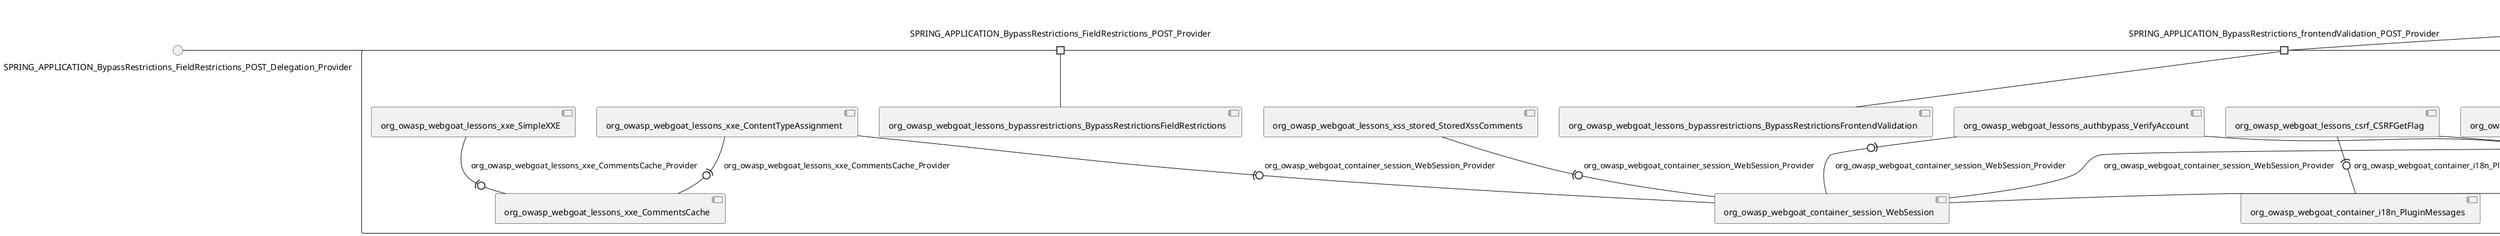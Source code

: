 @startuml
skinparam fixCircleLabelOverlapping true
skinparam componentStyle uml2
() SPRING_APPLICATION_BypassRestrictions_FieldRestrictions_POST_Delegation_Provider
() SPRING_APPLICATION_BypassRestrictions_frontendValidation_POST_Delegation_Provider
() SPRING_APPLICATION_ChromeDevTools_dummy_POST_Delegation_Provider
() SPRING_APPLICATION_CrossSiteScriptingStored_stored_xss_follow_up_POST_Delegation_Provider
() SPRING_APPLICATION_CrossSiteScripting_attack1_POST_Delegation_Provider
() SPRING_APPLICATION_CrossSiteScripting_attack3_POST_Delegation_Provider
() SPRING_APPLICATION_CrossSiteScripting_attack4_POST_Delegation_Provider
() SPRING_APPLICATION_CrossSiteScripting_attack5a_GET_Delegation_Provider
() SPRING_APPLICATION_CrossSiteScripting_attack6a_POST_Delegation_Provider
() SPRING_APPLICATION_CrossSiteScripting_dom_follow_up_POST_Delegation_Provider
() SPRING_APPLICATION_CrossSiteScripting_phone_home_xss_POST_Delegation_Provider
() SPRING_APPLICATION_CrossSiteScripting_quiz_Delegation_Provider
() SPRING_APPLICATION_Delegation_Provider
() SPRING_APPLICATION_GET_Delegation_Provider
() SPRING_APPLICATION_HtmlTampering_task_POST_Delegation_Provider
() SPRING_APPLICATION_HttpBasics_attack1_POST_Delegation_Provider
() SPRING_APPLICATION_HttpBasics_attack2_POST_Delegation_Provider
() SPRING_APPLICATION_IDOR_diff_attributes_POST_Delegation_Provider
() SPRING_APPLICATION_IDOR_login_POST_Delegation_Provider
() SPRING_APPLICATION_IDOR_profile_alt_path_POST_Delegation_Provider
() SPRING_APPLICATION_InsecureDeserialization_task_POST_Delegation_Provider
() SPRING_APPLICATION_InsecureLogin_Delegation_Provider
() SPRING_APPLICATION_JWT_decode_POST_Delegation_Provider
() SPRING_APPLICATION_JWT_jku_Delegation_Provider
() SPRING_APPLICATION_JWT_kid_Delegation_Provider
() SPRING_APPLICATION_JWT_quiz_Delegation_Provider
() SPRING_APPLICATION_JWT_refresh_Delegation_Provider
() SPRING_APPLICATION_JWT_votings_Delegation_Provider
() SPRING_APPLICATION_LogSpoofing_log_bleeding_POST_Delegation_Provider
() SPRING_APPLICATION_LogSpoofing_log_spoofing_POST_Delegation_Provider
() SPRING_APPLICATION_POST_Delegation_Provider
() SPRING_APPLICATION_PUT_Delegation_Provider
() SPRING_APPLICATION_PasswordReset_ForgotPassword_create_password_reset_link_POST_Delegation_Provider
() SPRING_APPLICATION_PasswordReset_SecurityQuestions_POST_Delegation_Provider
() SPRING_APPLICATION_PasswordReset_reset_Delegation_Provider
() SPRING_APPLICATION_PathTraversal_profile_picture_GET_Delegation_Provider
() SPRING_APPLICATION_PathTraversal_profile_picture_fix_GET_Delegation_Provider
() SPRING_APPLICATION_PathTraversal_profile_upload_POST_Delegation_Provider
() SPRING_APPLICATION_PathTraversal_profile_upload_fix_POST_Delegation_Provider
() SPRING_APPLICATION_PathTraversal_profile_upload_remove_user_input_POST_Delegation_Provider
() SPRING_APPLICATION_PathTraversal_random_POST_Delegation_Provider
() SPRING_APPLICATION_PathTraversal_random_picture_GET_Delegation_Provider
() SPRING_APPLICATION_PathTraversal_zip_slip_Delegation_Provider
() SPRING_APPLICATION_SSRF_task1_POST_Delegation_Provider
() SPRING_APPLICATION_SSRF_task2_POST_Delegation_Provider
() SPRING_APPLICATION_SecurePasswords_assignment_POST_Delegation_Provider
() SPRING_APPLICATION_SqlInjectionAdvanced_attack6a_POST_Delegation_Provider
() SPRING_APPLICATION_SqlInjectionAdvanced_attack6b_POST_Delegation_Provider
() SPRING_APPLICATION_SqlInjectionAdvanced_challenge_Login_POST_Delegation_Provider
() SPRING_APPLICATION_SqlInjectionAdvanced_challenge_PUT_Delegation_Provider
() SPRING_APPLICATION_SqlInjectionAdvanced_quiz_Delegation_Provider
() SPRING_APPLICATION_SqlInjectionMitigations_attack10a_POST_Delegation_Provider
() SPRING_APPLICATION_SqlInjectionMitigations_attack10b_POST_Delegation_Provider
() SPRING_APPLICATION_SqlInjectionMitigations_attack12a_POST_Delegation_Provider
() SPRING_APPLICATION_SqlInjectionMitigations_servers_GET_Delegation_Provider
() SPRING_APPLICATION_SqlInjection_assignment5a_POST_Delegation_Provider
() SPRING_APPLICATION_SqlInjection_assignment5b_POST_Delegation_Provider
() SPRING_APPLICATION_SqlInjection_attack10_POST_Delegation_Provider
() SPRING_APPLICATION_SqlInjection_attack2_POST_Delegation_Provider
() SPRING_APPLICATION_SqlInjection_attack3_POST_Delegation_Provider
() SPRING_APPLICATION_SqlInjection_attack4_POST_Delegation_Provider
() SPRING_APPLICATION_SqlInjection_attack5_POST_Delegation_Provider
() SPRING_APPLICATION_SqlInjection_attack8_POST_Delegation_Provider
() SPRING_APPLICATION_SqlInjection_attack9_POST_Delegation_Provider
() SPRING_APPLICATION_SqlOnlyInputValidationOnKeywords_attack_POST_Delegation_Provider
() SPRING_APPLICATION_SqlOnlyInputValidation_attack_POST_Delegation_Provider
() SPRING_APPLICATION_VulnerableComponents_attack1_POST_Delegation_Provider
() SPRING_APPLICATION_WebWolf_GET_Delegation_Provider
() SPRING_APPLICATION_WebWolf_landing_POST_Delegation_Provider
() SPRING_APPLICATION_WebWolf_mail_POST_Delegation_Provider
() SPRING_APPLICATION_challenge_1_POST_Delegation_Provider
() SPRING_APPLICATION_challenge_5_POST_Delegation_Provider
() SPRING_APPLICATION_challenge_7_POST_Delegation_Provider
() SPRING_APPLICATION_challenge_8_Delegation_Provider
() SPRING_APPLICATION_challenge_logo_Delegation_Provider
() SPRING_APPLICATION_cia_quiz_Delegation_Provider
() SPRING_APPLICATION_clientSideFiltering_attack1_POST_Delegation_Provider
() SPRING_APPLICATION_clientSideFiltering_challenge_store_coupons_GET_Delegation_Provider
() SPRING_APPLICATION_clientSideFiltering_getItForFree_POST_Delegation_Provider
() SPRING_APPLICATION_clientSideFiltering_salaries_GET_Delegation_Provider
() SPRING_APPLICATION_crypto_encoding_xor_POST_Delegation_Provider
() SPRING_APPLICATION_crypto_secure_defaults_POST_Delegation_Provider
() SPRING_APPLICATION_jwt_GET_Delegation_Provider
() SPRING_APPLICATION_landing_Delegation_Provider
() SPRING_APPLICATION_lesson_template_Delegation_Provider
() SPRING_APPLICATION_login_oauth_mvc_GET_Delegation_Provider
() SPRING_APPLICATION_mail_Delegation_Provider
() SPRING_APPLICATION_register_mvc_POST_Delegation_Provider
() SPRING_APPLICATION_registration_GET_Delegation_Provider
() SPRING_APPLICATION_requests_GET_Delegation_Provider
() SPRING_APPLICATION_scoreboard_data_GET_Delegation_Provider
() SPRING_APPLICATION_server_directory_GET_Delegation_Provider
() SPRING_APPLICATION_service_lessonoverview_mvc_Delegation_Provider
() SPRING_APPLICATION_xxe_comments_GET_Delegation_Provider
() UserDetailsService_Delegation_Provider
() java_io_Serializable_Delegation_Provider
() org_owasp_webgoat_lessons_hijacksession_cas_AuthenticationProvider_Delegation_Provider
rectangle System {
[org_owasp_webgoat_container_HammerHead] [[webgoat-webgoat.repository#_935kPMVdEe6xvqLn61ablw]]
[org_owasp_webgoat_container_WebWolfRedirect] [[webgoat-webgoat.repository#_935kPMVdEe6xvqLn61ablw]]
[org_owasp_webgoat_container_controller_StartLesson] [[webgoat-webgoat.repository#_935kPMVdEe6xvqLn61ablw]]
[org_owasp_webgoat_container_controller_Welcome] [[webgoat-webgoat.repository#_935kPMVdEe6xvqLn61ablw]]
[org_owasp_webgoat_container_i18n_PluginMessages] [[webgoat-webgoat.repository#_935kPMVdEe6xvqLn61ablw]]
[org_owasp_webgoat_container_service_EnvironmentService] [[webgoat-webgoat.repository#_935kPMVdEe6xvqLn61ablw]]
[org_owasp_webgoat_container_service_HintService] [[webgoat-webgoat.repository#_935kPMVdEe6xvqLn61ablw]]
[org_owasp_webgoat_container_service_LabelDebugService] [[webgoat-webgoat.repository#_935kPMVdEe6xvqLn61ablw]]
[org_owasp_webgoat_container_service_LabelService] [[webgoat-webgoat.repository#_935kPMVdEe6xvqLn61ablw]]
[org_owasp_webgoat_container_service_LessonInfoService] [[webgoat-webgoat.repository#_935kPMVdEe6xvqLn61ablw]]
[org_owasp_webgoat_container_service_LessonMenuService] [[webgoat-webgoat.repository#_935kPMVdEe6xvqLn61ablw]]
[org_owasp_webgoat_container_service_LessonProgressService] [[webgoat-webgoat.repository#_935kPMVdEe6xvqLn61ablw]]
[org_owasp_webgoat_container_service_LessonTitleService] [[webgoat-webgoat.repository#_935kPMVdEe6xvqLn61ablw]]
[org_owasp_webgoat_container_service_ReportCardService] [[webgoat-webgoat.repository#_935kPMVdEe6xvqLn61ablw]]
[org_owasp_webgoat_container_service_RestartLessonService] [[webgoat-webgoat.repository#_935kPMVdEe6xvqLn61ablw]]
[org_owasp_webgoat_container_service_SessionService] [[webgoat-webgoat.repository#_935kPMVdEe6xvqLn61ablw]]
[org_owasp_webgoat_container_session_UserSessionData] [[webgoat-webgoat.repository#_935kPMVdEe6xvqLn61ablw]]
[org_owasp_webgoat_container_session_WebSession] [[webgoat-webgoat.repository#_935kPMVdEe6xvqLn61ablw]]
[org_owasp_webgoat_container_users_RegistrationController] [[webgoat-webgoat.repository#_935kPMVdEe6xvqLn61ablw]]
[org_owasp_webgoat_container_users_Scoreboard] [[webgoat-webgoat.repository#_935kPMVdEe6xvqLn61ablw]]
[org_owasp_webgoat_container_users_UserRepository] [[webgoat-webgoat.repository#_935kPMVdEe6xvqLn61ablw]]
[org_owasp_webgoat_container_users_UserService] [[webgoat-webgoat.repository#_935kPMVdEe6xvqLn61ablw]]
[org_owasp_webgoat_container_users_UserTrackerRepository] [[webgoat-webgoat.repository#_935kPMVdEe6xvqLn61ablw]]
[org_owasp_webgoat_lessons_authbypass_VerifyAccount] [[webgoat-webgoat.repository#_935kPMVdEe6xvqLn61ablw]]
[org_owasp_webgoat_lessons_bypassrestrictions_BypassRestrictionsFieldRestrictions] [[webgoat-webgoat.repository#_935kPMVdEe6xvqLn61ablw]]
[org_owasp_webgoat_lessons_bypassrestrictions_BypassRestrictionsFrontendValidation] [[webgoat-webgoat.repository#_935kPMVdEe6xvqLn61ablw]]
[org_owasp_webgoat_lessons_challenges_FlagController] [[webgoat-webgoat.repository#_935kPMVdEe6xvqLn61ablw]]
[org_owasp_webgoat_lessons_challenges_challenge1_Assignment1] [[webgoat-webgoat.repository#_935kPMVdEe6xvqLn61ablw]]
[org_owasp_webgoat_lessons_challenges_challenge1_ImageServlet] [[webgoat-webgoat.repository#_935kPMVdEe6xvqLn61ablw]]
[org_owasp_webgoat_lessons_challenges_challenge5_Assignment5] [[webgoat-webgoat.repository#_935kPMVdEe6xvqLn61ablw]]
[org_owasp_webgoat_lessons_challenges_challenge7_Assignment7] [[webgoat-webgoat.repository#_935kPMVdEe6xvqLn61ablw]]
[org_owasp_webgoat_lessons_challenges_challenge8_Assignment8] [[webgoat-webgoat.repository#_935kPMVdEe6xvqLn61ablw]]
[org_owasp_webgoat_lessons_chromedevtools_NetworkDummy] [[webgoat-webgoat.repository#_935kPMVdEe6xvqLn61ablw]]
[org_owasp_webgoat_lessons_chromedevtools_NetworkLesson] [[webgoat-webgoat.repository#_935kPMVdEe6xvqLn61ablw]]
[org_owasp_webgoat_lessons_cia_CIAQuiz] [[webgoat-webgoat.repository#_935kPMVdEe6xvqLn61ablw]]
[org_owasp_webgoat_lessons_clientsidefiltering_ClientSideFilteringAssignment] [[webgoat-webgoat.repository#_935kPMVdEe6xvqLn61ablw]]
[org_owasp_webgoat_lessons_clientsidefiltering_ClientSideFilteringFreeAssignment] [[webgoat-webgoat.repository#_935kPMVdEe6xvqLn61ablw]]
[org_owasp_webgoat_lessons_clientsidefiltering_Salaries] [[webgoat-webgoat.repository#_935kPMVdEe6xvqLn61ablw]]
[org_owasp_webgoat_lessons_clientsidefiltering_ShopEndpoint] [[webgoat-webgoat.repository#_935kPMVdEe6xvqLn61ablw]]
[org_owasp_webgoat_lessons_cryptography_EncodingAssignment] [[webgoat-webgoat.repository#_935kPMVdEe6xvqLn61ablw]]
[org_owasp_webgoat_lessons_cryptography_HashingAssignment] [[webgoat-webgoat.repository#_935kPMVdEe6xvqLn61ablw]]
[org_owasp_webgoat_lessons_cryptography_SecureDefaultsAssignment] [[webgoat-webgoat.repository#_935kPMVdEe6xvqLn61ablw]]
[org_owasp_webgoat_lessons_cryptography_SigningAssignment] [[webgoat-webgoat.repository#_935kPMVdEe6xvqLn61ablw]]
[org_owasp_webgoat_lessons_cryptography_XOREncodingAssignment] [[webgoat-webgoat.repository#_935kPMVdEe6xvqLn61ablw]]
[org_owasp_webgoat_lessons_csrf_CSRFConfirmFlag1] [[webgoat-webgoat.repository#_935kPMVdEe6xvqLn61ablw]]
[org_owasp_webgoat_lessons_csrf_CSRFFeedback] [[webgoat-webgoat.repository#_935kPMVdEe6xvqLn61ablw]]
[org_owasp_webgoat_lessons_csrf_CSRFGetFlag] [[webgoat-webgoat.repository#_935kPMVdEe6xvqLn61ablw]]
[org_owasp_webgoat_lessons_csrf_CSRFLogin] [[webgoat-webgoat.repository#_935kPMVdEe6xvqLn61ablw]]
[org_owasp_webgoat_lessons_csrf_ForgedReviews] [[webgoat-webgoat.repository#_935kPMVdEe6xvqLn61ablw]]
[org_owasp_webgoat_lessons_csrf_ObjectMapper_Provider] [[webgoat-webgoat.repository#_935kPMVdEe6xvqLn61ablw]]
[org_owasp_webgoat_lessons_deserialization_InsecureDeserializationTask] [[webgoat-webgoat.repository#_935kPMVdEe6xvqLn61ablw]]
[org_owasp_webgoat_lessons_hijacksession_HijackSessionAssignment] [[webgoat-webgoat.repository#_935kPMVdEe6xvqLn61ablw]]
[org_owasp_webgoat_lessons_hijacksession_cas_HijackSessionAuthenticationProvider] [[webgoat-webgoat.repository#_935kPMVdEe6xvqLn61ablw]]
[org_owasp_webgoat_lessons_htmltampering_HtmlTamperingTask] [[webgoat-webgoat.repository#_935kPMVdEe6xvqLn61ablw]]
[org_owasp_webgoat_lessons_httpbasics_HttpBasicsLesson] [[webgoat-webgoat.repository#_935kPMVdEe6xvqLn61ablw]]
[org_owasp_webgoat_lessons_httpbasics_HttpBasicsQuiz] [[webgoat-webgoat.repository#_935kPMVdEe6xvqLn61ablw]]
[org_owasp_webgoat_lessons_httpproxies_HttpBasicsInterceptRequest] [[webgoat-webgoat.repository#_935kPMVdEe6xvqLn61ablw]]
[org_owasp_webgoat_lessons_idor_IDORDiffAttributes] [[webgoat-webgoat.repository#_935kPMVdEe6xvqLn61ablw]]
[org_owasp_webgoat_lessons_idor_IDOREditOtherProfile] [[webgoat-webgoat.repository#_935kPMVdEe6xvqLn61ablw]]
[org_owasp_webgoat_lessons_idor_IDORLogin] [[webgoat-webgoat.repository#_935kPMVdEe6xvqLn61ablw]]
[org_owasp_webgoat_lessons_idor_IDORViewOtherProfile] [[webgoat-webgoat.repository#_935kPMVdEe6xvqLn61ablw]]
[org_owasp_webgoat_lessons_idor_IDORViewOwnProfile] [[webgoat-webgoat.repository#_935kPMVdEe6xvqLn61ablw]]
[org_owasp_webgoat_lessons_idor_IDORViewOwnProfileAltUrl] [[webgoat-webgoat.repository#_935kPMVdEe6xvqLn61ablw]]
[org_owasp_webgoat_lessons_insecurelogin_InsecureLoginTask] [[webgoat-webgoat.repository#_935kPMVdEe6xvqLn61ablw]]
[org_owasp_webgoat_lessons_jwt_JWTDecodeEndpoint] [[webgoat-webgoat.repository#_935kPMVdEe6xvqLn61ablw]]
[org_owasp_webgoat_lessons_jwt_JWTQuiz] [[webgoat-webgoat.repository#_935kPMVdEe6xvqLn61ablw]]
[org_owasp_webgoat_lessons_jwt_JWTRefreshEndpoint] [[webgoat-webgoat.repository#_935kPMVdEe6xvqLn61ablw]]
[org_owasp_webgoat_lessons_jwt_JWTSecretKeyEndpoint] [[webgoat-webgoat.repository#_935kPMVdEe6xvqLn61ablw]]
[org_owasp_webgoat_lessons_jwt_JWTVotesEndpoint] [[webgoat-webgoat.repository#_935kPMVdEe6xvqLn61ablw]]
[org_owasp_webgoat_lessons_jwt_claimmisuse_JWTHeaderJKUEndpoint] [[webgoat-webgoat.repository#_935kPMVdEe6xvqLn61ablw]]
[org_owasp_webgoat_lessons_jwt_claimmisuse_JWTHeaderKIDEndpoint] [[webgoat-webgoat.repository#_935kPMVdEe6xvqLn61ablw]]
[org_owasp_webgoat_lessons_lessontemplate_SampleAttack] [[webgoat-webgoat.repository#_935kPMVdEe6xvqLn61ablw]]
[org_owasp_webgoat_lessons_logging_LogBleedingTask] [[webgoat-webgoat.repository#_935kPMVdEe6xvqLn61ablw]]
[org_owasp_webgoat_lessons_logging_LogSpoofingTask] [[webgoat-webgoat.repository#_935kPMVdEe6xvqLn61ablw]]
[org_owasp_webgoat_lessons_missingac_MissingFunctionACHiddenMenus] [[webgoat-webgoat.repository#_935kPMVdEe6xvqLn61ablw]]
[org_owasp_webgoat_lessons_missingac_MissingFunctionACUsers] [[webgoat-webgoat.repository#_935kPMVdEe6xvqLn61ablw]]
[org_owasp_webgoat_lessons_missingac_MissingFunctionACYourHash] [[webgoat-webgoat.repository#_935kPMVdEe6xvqLn61ablw]]
[org_owasp_webgoat_lessons_missingac_MissingFunctionACYourHashAdmin] [[webgoat-webgoat.repository#_935kPMVdEe6xvqLn61ablw]]
[org_owasp_webgoat_lessons_passwordreset_QuestionsAssignment] [[webgoat-webgoat.repository#_935kPMVdEe6xvqLn61ablw]]
[org_owasp_webgoat_lessons_passwordreset_ResetLinkAssignment] [[webgoat-webgoat.repository#_935kPMVdEe6xvqLn61ablw]]
[org_owasp_webgoat_lessons_passwordreset_ResetLinkAssignmentForgotPassword] [[webgoat-webgoat.repository#_935kPMVdEe6xvqLn61ablw]]
[org_owasp_webgoat_lessons_passwordreset_SecurityQuestionAssignment] [[webgoat-webgoat.repository#_935kPMVdEe6xvqLn61ablw]]
[org_owasp_webgoat_lessons_passwordreset_SimpleMailAssignment] [[webgoat-webgoat.repository#_935kPMVdEe6xvqLn61ablw]]
[org_owasp_webgoat_lessons_passwordreset_TriedQuestions] [[webgoat-webgoat.repository#_935kPMVdEe6xvqLn61ablw]]
[org_owasp_webgoat_lessons_pathtraversal_ProfileUpload] [[webgoat-webgoat.repository#_935kPMVdEe6xvqLn61ablw]]
[org_owasp_webgoat_lessons_pathtraversal_ProfileUploadFix] [[webgoat-webgoat.repository#_935kPMVdEe6xvqLn61ablw]]
[org_owasp_webgoat_lessons_pathtraversal_ProfileUploadRemoveUserInput] [[webgoat-webgoat.repository#_935kPMVdEe6xvqLn61ablw]]
[org_owasp_webgoat_lessons_pathtraversal_ProfileUploadRetrieval] [[webgoat-webgoat.repository#_935kPMVdEe6xvqLn61ablw]]
[org_owasp_webgoat_lessons_pathtraversal_ProfileZipSlip] [[webgoat-webgoat.repository#_935kPMVdEe6xvqLn61ablw]]
[org_owasp_webgoat_lessons_securepasswords_SecurePasswordsAssignment] [[webgoat-webgoat.repository#_935kPMVdEe6xvqLn61ablw]]
[org_owasp_webgoat_lessons_spoofcookie_SpoofCookieAssignment] [[webgoat-webgoat.repository#_935kPMVdEe6xvqLn61ablw]]
[org_owasp_webgoat_lessons_sqlinjection_advanced_SqlInjectionChallenge] [[webgoat-webgoat.repository#_935kPMVdEe6xvqLn61ablw]]
[org_owasp_webgoat_lessons_sqlinjection_advanced_SqlInjectionChallengeLogin] [[webgoat-webgoat.repository#_935kPMVdEe6xvqLn61ablw]]
[org_owasp_webgoat_lessons_sqlinjection_advanced_SqlInjectionLesson6a] [[webgoat-webgoat.repository#_935kPMVdEe6xvqLn61ablw]]
[org_owasp_webgoat_lessons_sqlinjection_advanced_SqlInjectionLesson6b] [[webgoat-webgoat.repository#_935kPMVdEe6xvqLn61ablw]]
[org_owasp_webgoat_lessons_sqlinjection_advanced_SqlInjectionQuiz] [[webgoat-webgoat.repository#_935kPMVdEe6xvqLn61ablw]]
[org_owasp_webgoat_lessons_sqlinjection_introduction_SqlInjectionLesson10] [[webgoat-webgoat.repository#_935kPMVdEe6xvqLn61ablw]]
[org_owasp_webgoat_lessons_sqlinjection_introduction_SqlInjectionLesson2] [[webgoat-webgoat.repository#_935kPMVdEe6xvqLn61ablw]]
[org_owasp_webgoat_lessons_sqlinjection_introduction_SqlInjectionLesson3] [[webgoat-webgoat.repository#_935kPMVdEe6xvqLn61ablw]]
[org_owasp_webgoat_lessons_sqlinjection_introduction_SqlInjectionLesson4] [[webgoat-webgoat.repository#_935kPMVdEe6xvqLn61ablw]]
[org_owasp_webgoat_lessons_sqlinjection_introduction_SqlInjectionLesson5] [[webgoat-webgoat.repository#_935kPMVdEe6xvqLn61ablw]]
[org_owasp_webgoat_lessons_sqlinjection_introduction_SqlInjectionLesson5a] [[webgoat-webgoat.repository#_935kPMVdEe6xvqLn61ablw]]
[org_owasp_webgoat_lessons_sqlinjection_introduction_SqlInjectionLesson5b] [[webgoat-webgoat.repository#_935kPMVdEe6xvqLn61ablw]]
[org_owasp_webgoat_lessons_sqlinjection_introduction_SqlInjectionLesson8] [[webgoat-webgoat.repository#_935kPMVdEe6xvqLn61ablw]]
[org_owasp_webgoat_lessons_sqlinjection_introduction_SqlInjectionLesson9] [[webgoat-webgoat.repository#_935kPMVdEe6xvqLn61ablw]]
[org_owasp_webgoat_lessons_sqlinjection_mitigation_Servers] [[webgoat-webgoat.repository#_935kPMVdEe6xvqLn61ablw]]
[org_owasp_webgoat_lessons_sqlinjection_mitigation_SqlInjectionLesson10a] [[webgoat-webgoat.repository#_935kPMVdEe6xvqLn61ablw]]
[org_owasp_webgoat_lessons_sqlinjection_mitigation_SqlInjectionLesson10b] [[webgoat-webgoat.repository#_935kPMVdEe6xvqLn61ablw]]
[org_owasp_webgoat_lessons_sqlinjection_mitigation_SqlInjectionLesson13] [[webgoat-webgoat.repository#_935kPMVdEe6xvqLn61ablw]]
[org_owasp_webgoat_lessons_sqlinjection_mitigation_SqlOnlyInputValidation] [[webgoat-webgoat.repository#_935kPMVdEe6xvqLn61ablw]]
[org_owasp_webgoat_lessons_sqlinjection_mitigation_SqlOnlyInputValidationOnKeywords] [[webgoat-webgoat.repository#_935kPMVdEe6xvqLn61ablw]]
[org_owasp_webgoat_lessons_ssrf_SSRFTask1] [[webgoat-webgoat.repository#_935kPMVdEe6xvqLn61ablw]]
[org_owasp_webgoat_lessons_ssrf_SSRFTask2] [[webgoat-webgoat.repository#_935kPMVdEe6xvqLn61ablw]]
[org_owasp_webgoat_lessons_vulnerablecomponents_VulnerableComponentsLesson] [[webgoat-webgoat.repository#_935kPMVdEe6xvqLn61ablw]]
[org_owasp_webgoat_lessons_webwolfintroduction_LandingAssignment] [[webgoat-webgoat.repository#_935kPMVdEe6xvqLn61ablw]]
[org_owasp_webgoat_lessons_webwolfintroduction_MailAssignment] [[webgoat-webgoat.repository#_935kPMVdEe6xvqLn61ablw]]
[org_owasp_webgoat_lessons_xss_CrossSiteScriptingLesson1] [[webgoat-webgoat.repository#_935kPMVdEe6xvqLn61ablw]]
[org_owasp_webgoat_lessons_xss_CrossSiteScriptingLesson3] [[webgoat-webgoat.repository#_935kPMVdEe6xvqLn61ablw]]
[org_owasp_webgoat_lessons_xss_CrossSiteScriptingLesson4] [[webgoat-webgoat.repository#_935kPMVdEe6xvqLn61ablw]]
[org_owasp_webgoat_lessons_xss_CrossSiteScriptingLesson5a] [[webgoat-webgoat.repository#_935kPMVdEe6xvqLn61ablw]]
[org_owasp_webgoat_lessons_xss_CrossSiteScriptingLesson6a] [[webgoat-webgoat.repository#_935kPMVdEe6xvqLn61ablw]]
[org_owasp_webgoat_lessons_xss_CrossSiteScriptingQuiz] [[webgoat-webgoat.repository#_935kPMVdEe6xvqLn61ablw]]
[org_owasp_webgoat_lessons_xss_DOMCrossSiteScripting] [[webgoat-webgoat.repository#_935kPMVdEe6xvqLn61ablw]]
[org_owasp_webgoat_lessons_xss_DOMCrossSiteScriptingVerifier] [[webgoat-webgoat.repository#_935kPMVdEe6xvqLn61ablw]]
[org_owasp_webgoat_lessons_xss_stored_StoredCrossSiteScriptingVerifier] [[webgoat-webgoat.repository#_935kPMVdEe6xvqLn61ablw]]
[org_owasp_webgoat_lessons_xss_stored_StoredXssComments] [[webgoat-webgoat.repository#_935kPMVdEe6xvqLn61ablw]]
[org_owasp_webgoat_lessons_xxe_BlindSendFileAssignment] [[webgoat-webgoat.repository#_935kPMVdEe6xvqLn61ablw]]
[org_owasp_webgoat_lessons_xxe_CommentsCache] [[webgoat-webgoat.repository#_935kPMVdEe6xvqLn61ablw]]
[org_owasp_webgoat_lessons_xxe_CommentsEndpoint] [[webgoat-webgoat.repository#_935kPMVdEe6xvqLn61ablw]]
[org_owasp_webgoat_lessons_xxe_ContentTypeAssignment] [[webgoat-webgoat.repository#_935kPMVdEe6xvqLn61ablw]]
[org_owasp_webgoat_lessons_xxe_SimpleXXE] [[webgoat-webgoat.repository#_935kPMVdEe6xvqLn61ablw]]
[org_owasp_webgoat_webwolf_FileServer] [[webgoat-webgoat.repository#_935kPMVdEe6xvqLn61ablw]]
[org_owasp_webgoat_webwolf_jwt_JWTController] [[webgoat-webgoat.repository#_935kPMVdEe6xvqLn61ablw]]
[org_owasp_webgoat_webwolf_mailbox_MailboxController] [[webgoat-webgoat.repository#_935kPMVdEe6xvqLn61ablw]]
[org_owasp_webgoat_webwolf_mailbox_MailboxRepository] [[webgoat-webgoat.repository#_935kPMVdEe6xvqLn61ablw]]
[org_owasp_webgoat_webwolf_requests_LandingPage] [[webgoat-webgoat.repository#_935kPMVdEe6xvqLn61ablw]]
[org_owasp_webgoat_webwolf_requests_Requests] [[webgoat-webgoat.repository#_935kPMVdEe6xvqLn61ablw]]
[org_owasp_webgoat_webwolf_user_UserRepository] [[webgoat-webgoat.repository#_935kPMVdEe6xvqLn61ablw]]
[org_owasp_webgoat_webwolf_user_UserService] [[webgoat-webgoat.repository#_935kPMVdEe6xvqLn61ablw]]
port SPRING_APPLICATION_BypassRestrictions_FieldRestrictions_POST_Provider
SPRING_APPLICATION_BypassRestrictions_FieldRestrictions_POST_Delegation_Provider - SPRING_APPLICATION_BypassRestrictions_FieldRestrictions_POST_Provider
SPRING_APPLICATION_BypassRestrictions_FieldRestrictions_POST_Provider - [org_owasp_webgoat_lessons_bypassrestrictions_BypassRestrictionsFieldRestrictions]
port SPRING_APPLICATION_BypassRestrictions_frontendValidation_POST_Provider
SPRING_APPLICATION_BypassRestrictions_frontendValidation_POST_Delegation_Provider - SPRING_APPLICATION_BypassRestrictions_frontendValidation_POST_Provider
SPRING_APPLICATION_BypassRestrictions_frontendValidation_POST_Provider - [org_owasp_webgoat_lessons_bypassrestrictions_BypassRestrictionsFrontendValidation]
port SPRING_APPLICATION_ChromeDevTools_dummy_POST_Provider
SPRING_APPLICATION_ChromeDevTools_dummy_POST_Delegation_Provider - SPRING_APPLICATION_ChromeDevTools_dummy_POST_Provider
SPRING_APPLICATION_ChromeDevTools_dummy_POST_Provider - [org_owasp_webgoat_lessons_chromedevtools_NetworkDummy]
port SPRING_APPLICATION_CrossSiteScriptingStored_stored_xss_follow_up_POST_Provider
SPRING_APPLICATION_CrossSiteScriptingStored_stored_xss_follow_up_POST_Delegation_Provider - SPRING_APPLICATION_CrossSiteScriptingStored_stored_xss_follow_up_POST_Provider
SPRING_APPLICATION_CrossSiteScriptingStored_stored_xss_follow_up_POST_Provider - [org_owasp_webgoat_lessons_xss_stored_StoredCrossSiteScriptingVerifier]
port SPRING_APPLICATION_CrossSiteScripting_attack1_POST_Provider
SPRING_APPLICATION_CrossSiteScripting_attack1_POST_Delegation_Provider - SPRING_APPLICATION_CrossSiteScripting_attack1_POST_Provider
SPRING_APPLICATION_CrossSiteScripting_attack1_POST_Provider - [org_owasp_webgoat_lessons_xss_CrossSiteScriptingLesson1]
port SPRING_APPLICATION_CrossSiteScripting_attack3_POST_Provider
SPRING_APPLICATION_CrossSiteScripting_attack3_POST_Delegation_Provider - SPRING_APPLICATION_CrossSiteScripting_attack3_POST_Provider
SPRING_APPLICATION_CrossSiteScripting_attack3_POST_Provider - [org_owasp_webgoat_lessons_xss_CrossSiteScriptingLesson3]
port SPRING_APPLICATION_CrossSiteScripting_attack4_POST_Provider
SPRING_APPLICATION_CrossSiteScripting_attack4_POST_Delegation_Provider - SPRING_APPLICATION_CrossSiteScripting_attack4_POST_Provider
SPRING_APPLICATION_CrossSiteScripting_attack4_POST_Provider - [org_owasp_webgoat_lessons_xss_CrossSiteScriptingLesson4]
port SPRING_APPLICATION_CrossSiteScripting_attack5a_GET_Provider
SPRING_APPLICATION_CrossSiteScripting_attack5a_GET_Delegation_Provider - SPRING_APPLICATION_CrossSiteScripting_attack5a_GET_Provider
SPRING_APPLICATION_CrossSiteScripting_attack5a_GET_Provider - [org_owasp_webgoat_lessons_xss_CrossSiteScriptingLesson5a]
port SPRING_APPLICATION_CrossSiteScripting_attack6a_POST_Provider
SPRING_APPLICATION_CrossSiteScripting_attack6a_POST_Delegation_Provider - SPRING_APPLICATION_CrossSiteScripting_attack6a_POST_Provider
SPRING_APPLICATION_CrossSiteScripting_attack6a_POST_Provider - [org_owasp_webgoat_lessons_xss_CrossSiteScriptingLesson6a]
port SPRING_APPLICATION_CrossSiteScripting_dom_follow_up_POST_Provider
SPRING_APPLICATION_CrossSiteScripting_dom_follow_up_POST_Delegation_Provider - SPRING_APPLICATION_CrossSiteScripting_dom_follow_up_POST_Provider
SPRING_APPLICATION_CrossSiteScripting_dom_follow_up_POST_Provider - [org_owasp_webgoat_lessons_xss_DOMCrossSiteScriptingVerifier]
port SPRING_APPLICATION_CrossSiteScripting_phone_home_xss_POST_Provider
SPRING_APPLICATION_CrossSiteScripting_phone_home_xss_POST_Delegation_Provider - SPRING_APPLICATION_CrossSiteScripting_phone_home_xss_POST_Provider
SPRING_APPLICATION_CrossSiteScripting_phone_home_xss_POST_Provider - [org_owasp_webgoat_lessons_xss_DOMCrossSiteScripting]
port SPRING_APPLICATION_CrossSiteScripting_quiz_Provider
SPRING_APPLICATION_CrossSiteScripting_quiz_Delegation_Provider - SPRING_APPLICATION_CrossSiteScripting_quiz_Provider
SPRING_APPLICATION_CrossSiteScripting_quiz_Provider - [org_owasp_webgoat_lessons_xss_CrossSiteScriptingQuiz]
port SPRING_APPLICATION_Provider
SPRING_APPLICATION_Delegation_Provider - SPRING_APPLICATION_Provider
SPRING_APPLICATION_Provider - [org_owasp_webgoat_container_controller_StartLesson]
port SPRING_APPLICATION_Provider
SPRING_APPLICATION_Delegation_Provider - SPRING_APPLICATION_Provider
SPRING_APPLICATION_Provider - [org_owasp_webgoat_container_service_LessonMenuService]
port SPRING_APPLICATION_Provider
SPRING_APPLICATION_Delegation_Provider - SPRING_APPLICATION_Provider
SPRING_APPLICATION_Provider - [org_owasp_webgoat_webwolf_FileServer]
port SPRING_APPLICATION_Provider
SPRING_APPLICATION_Delegation_Provider - SPRING_APPLICATION_Provider
SPRING_APPLICATION_Provider - [org_owasp_webgoat_lessons_cryptography_SigningAssignment]
port SPRING_APPLICATION_Provider
SPRING_APPLICATION_Delegation_Provider - SPRING_APPLICATION_Provider
SPRING_APPLICATION_Provider - [org_owasp_webgoat_lessons_jwt_JWTSecretKeyEndpoint]
port SPRING_APPLICATION_Provider
SPRING_APPLICATION_Delegation_Provider - SPRING_APPLICATION_Provider
SPRING_APPLICATION_Provider - [org_owasp_webgoat_container_HammerHead]
port SPRING_APPLICATION_Provider
SPRING_APPLICATION_Delegation_Provider - SPRING_APPLICATION_Provider
SPRING_APPLICATION_Provider - [org_owasp_webgoat_lessons_jwt_JWTSecretKeyEndpoint]
port SPRING_APPLICATION_Provider
SPRING_APPLICATION_Delegation_Provider - SPRING_APPLICATION_Provider
SPRING_APPLICATION_Provider - [org_owasp_webgoat_container_HammerHead]
port SPRING_APPLICATION_Provider
SPRING_APPLICATION_Delegation_Provider - SPRING_APPLICATION_Provider
SPRING_APPLICATION_Provider - [org_owasp_webgoat_container_service_LessonInfoService]
port SPRING_APPLICATION_Provider
SPRING_APPLICATION_Delegation_Provider - SPRING_APPLICATION_Provider
SPRING_APPLICATION_Provider - [org_owasp_webgoat_webwolf_FileServer]
port SPRING_APPLICATION_Provider
SPRING_APPLICATION_Delegation_Provider - SPRING_APPLICATION_Provider
SPRING_APPLICATION_Provider - [org_owasp_webgoat_container_controller_StartLesson]
port SPRING_APPLICATION_Provider
SPRING_APPLICATION_Delegation_Provider - SPRING_APPLICATION_Provider
SPRING_APPLICATION_Provider - [org_owasp_webgoat_container_service_LessonInfoService]
port SPRING_APPLICATION_Provider
SPRING_APPLICATION_Delegation_Provider - SPRING_APPLICATION_Provider
SPRING_APPLICATION_Provider - [org_owasp_webgoat_container_service_LessonTitleService]
port SPRING_APPLICATION_Provider
SPRING_APPLICATION_Delegation_Provider - SPRING_APPLICATION_Provider
SPRING_APPLICATION_Provider - [org_owasp_webgoat_container_service_SessionService]
port SPRING_APPLICATION_Provider
SPRING_APPLICATION_Delegation_Provider - SPRING_APPLICATION_Provider
SPRING_APPLICATION_Provider - [org_owasp_webgoat_lessons_httpproxies_HttpBasicsInterceptRequest]
port SPRING_APPLICATION_Provider
SPRING_APPLICATION_Delegation_Provider - SPRING_APPLICATION_Provider
SPRING_APPLICATION_Provider - [org_owasp_webgoat_container_service_LabelDebugService]
port SPRING_APPLICATION_Provider
SPRING_APPLICATION_Delegation_Provider - SPRING_APPLICATION_Provider
SPRING_APPLICATION_Provider - [org_owasp_webgoat_lessons_httpproxies_HttpBasicsInterceptRequest]
port SPRING_APPLICATION_Provider
SPRING_APPLICATION_Delegation_Provider - SPRING_APPLICATION_Provider
SPRING_APPLICATION_Provider - [org_owasp_webgoat_lessons_cryptography_SigningAssignment]
port SPRING_APPLICATION_Provider
SPRING_APPLICATION_Delegation_Provider - SPRING_APPLICATION_Provider
SPRING_APPLICATION_Provider - [org_owasp_webgoat_lessons_cryptography_HashingAssignment]
port SPRING_APPLICATION_Provider
SPRING_APPLICATION_Delegation_Provider - SPRING_APPLICATION_Provider
SPRING_APPLICATION_Provider - [org_owasp_webgoat_container_service_LessonMenuService]
port SPRING_APPLICATION_Provider
SPRING_APPLICATION_Delegation_Provider - SPRING_APPLICATION_Provider
SPRING_APPLICATION_Provider - [org_owasp_webgoat_container_service_LessonTitleService]
port SPRING_APPLICATION_Provider
SPRING_APPLICATION_Delegation_Provider - SPRING_APPLICATION_Provider
SPRING_APPLICATION_Provider - [org_owasp_webgoat_container_service_SessionService]
port SPRING_APPLICATION_Provider
SPRING_APPLICATION_Delegation_Provider - SPRING_APPLICATION_Provider
SPRING_APPLICATION_Provider - [org_owasp_webgoat_container_service_LabelDebugService]
port SPRING_APPLICATION_Provider
SPRING_APPLICATION_Delegation_Provider - SPRING_APPLICATION_Provider
SPRING_APPLICATION_Provider - [org_owasp_webgoat_container_service_LessonMenuService]
port SPRING_APPLICATION_GET_Provider
SPRING_APPLICATION_GET_Delegation_Provider - SPRING_APPLICATION_GET_Provider
SPRING_APPLICATION_GET_Provider - [org_owasp_webgoat_lessons_csrf_ForgedReviews]
port SPRING_APPLICATION_GET_Provider
SPRING_APPLICATION_GET_Delegation_Provider - SPRING_APPLICATION_GET_Provider
SPRING_APPLICATION_GET_Provider - [org_owasp_webgoat_lessons_cryptography_EncodingAssignment]
port SPRING_APPLICATION_GET_Provider
SPRING_APPLICATION_GET_Delegation_Provider - SPRING_APPLICATION_GET_Provider
SPRING_APPLICATION_GET_Provider - [org_owasp_webgoat_container_service_HintService]
port SPRING_APPLICATION_GET_Provider
SPRING_APPLICATION_GET_Delegation_Provider - SPRING_APPLICATION_GET_Provider
SPRING_APPLICATION_GET_Provider - [org_owasp_webgoat_container_controller_Welcome]
port SPRING_APPLICATION_GET_Provider
SPRING_APPLICATION_GET_Delegation_Provider - SPRING_APPLICATION_GET_Provider
SPRING_APPLICATION_GET_Provider - [org_owasp_webgoat_lessons_missingac_MissingFunctionACUsers]
port SPRING_APPLICATION_GET_Provider
SPRING_APPLICATION_GET_Delegation_Provider - SPRING_APPLICATION_GET_Provider
SPRING_APPLICATION_GET_Provider - [org_owasp_webgoat_lessons_csrf_ForgedReviews]
port SPRING_APPLICATION_GET_Provider
SPRING_APPLICATION_GET_Delegation_Provider - SPRING_APPLICATION_GET_Provider
SPRING_APPLICATION_GET_Provider - [org_owasp_webgoat_container_controller_Welcome]
port SPRING_APPLICATION_GET_Provider
SPRING_APPLICATION_GET_Delegation_Provider - SPRING_APPLICATION_GET_Provider
SPRING_APPLICATION_GET_Provider - [org_owasp_webgoat_lessons_missingac_MissingFunctionACUsers]
port SPRING_APPLICATION_GET_Provider
SPRING_APPLICATION_GET_Delegation_Provider - SPRING_APPLICATION_GET_Provider
SPRING_APPLICATION_GET_Provider - [org_owasp_webgoat_container_service_ReportCardService]
port SPRING_APPLICATION_GET_Provider
SPRING_APPLICATION_GET_Delegation_Provider - SPRING_APPLICATION_GET_Provider
SPRING_APPLICATION_GET_Provider - [org_owasp_webgoat_lessons_csrf_ForgedReviews]
port SPRING_APPLICATION_GET_Provider
SPRING_APPLICATION_GET_Delegation_Provider - SPRING_APPLICATION_GET_Provider
SPRING_APPLICATION_GET_Provider - [org_owasp_webgoat_lessons_csrf_ForgedReviews]
port SPRING_APPLICATION_GET_Provider
SPRING_APPLICATION_GET_Delegation_Provider - SPRING_APPLICATION_GET_Provider
SPRING_APPLICATION_GET_Provider - [org_owasp_webgoat_lessons_spoofcookie_SpoofCookieAssignment]
port SPRING_APPLICATION_GET_Provider
SPRING_APPLICATION_GET_Delegation_Provider - SPRING_APPLICATION_GET_Provider
SPRING_APPLICATION_GET_Provider - [org_owasp_webgoat_container_service_LabelService]
port SPRING_APPLICATION_GET_Provider
SPRING_APPLICATION_GET_Delegation_Provider - SPRING_APPLICATION_GET_Provider
SPRING_APPLICATION_GET_Provider - [org_owasp_webgoat_container_service_LabelService]
port SPRING_APPLICATION_GET_Provider
SPRING_APPLICATION_GET_Delegation_Provider - SPRING_APPLICATION_GET_Provider
SPRING_APPLICATION_GET_Provider - [org_owasp_webgoat_lessons_csrf_ForgedReviews]
port SPRING_APPLICATION_GET_Provider
SPRING_APPLICATION_GET_Delegation_Provider - SPRING_APPLICATION_GET_Provider
SPRING_APPLICATION_GET_Provider - [org_owasp_webgoat_lessons_cryptography_EncodingAssignment]
port SPRING_APPLICATION_GET_Provider
SPRING_APPLICATION_GET_Delegation_Provider - SPRING_APPLICATION_GET_Provider
SPRING_APPLICATION_GET_Provider - [org_owasp_webgoat_container_service_ReportCardService]
port SPRING_APPLICATION_GET_Provider
SPRING_APPLICATION_GET_Delegation_Provider - SPRING_APPLICATION_GET_Provider
SPRING_APPLICATION_GET_Provider - [org_owasp_webgoat_lessons_spoofcookie_SpoofCookieAssignment]
port SPRING_APPLICATION_HtmlTampering_task_POST_Provider
SPRING_APPLICATION_HtmlTampering_task_POST_Delegation_Provider - SPRING_APPLICATION_HtmlTampering_task_POST_Provider
SPRING_APPLICATION_HtmlTampering_task_POST_Provider - [org_owasp_webgoat_lessons_htmltampering_HtmlTamperingTask]
port SPRING_APPLICATION_HttpBasics_attack1_POST_Provider
SPRING_APPLICATION_HttpBasics_attack1_POST_Delegation_Provider - SPRING_APPLICATION_HttpBasics_attack1_POST_Provider
SPRING_APPLICATION_HttpBasics_attack1_POST_Provider - [org_owasp_webgoat_lessons_httpbasics_HttpBasicsLesson]
port SPRING_APPLICATION_HttpBasics_attack2_POST_Provider
SPRING_APPLICATION_HttpBasics_attack2_POST_Delegation_Provider - SPRING_APPLICATION_HttpBasics_attack2_POST_Provider
SPRING_APPLICATION_HttpBasics_attack2_POST_Provider - [org_owasp_webgoat_lessons_httpbasics_HttpBasicsQuiz]
port SPRING_APPLICATION_IDOR_diff_attributes_POST_Provider
SPRING_APPLICATION_IDOR_diff_attributes_POST_Delegation_Provider - SPRING_APPLICATION_IDOR_diff_attributes_POST_Provider
SPRING_APPLICATION_IDOR_diff_attributes_POST_Provider - [org_owasp_webgoat_lessons_idor_IDORDiffAttributes]
port SPRING_APPLICATION_IDOR_login_POST_Provider
SPRING_APPLICATION_IDOR_login_POST_Delegation_Provider - SPRING_APPLICATION_IDOR_login_POST_Provider
SPRING_APPLICATION_IDOR_login_POST_Provider - [org_owasp_webgoat_lessons_idor_IDORLogin]
port SPRING_APPLICATION_IDOR_profile_alt_path_POST_Provider
SPRING_APPLICATION_IDOR_profile_alt_path_POST_Delegation_Provider - SPRING_APPLICATION_IDOR_profile_alt_path_POST_Provider
SPRING_APPLICATION_IDOR_profile_alt_path_POST_Provider - [org_owasp_webgoat_lessons_idor_IDORViewOwnProfileAltUrl]
port SPRING_APPLICATION_InsecureDeserialization_task_POST_Provider
SPRING_APPLICATION_InsecureDeserialization_task_POST_Delegation_Provider - SPRING_APPLICATION_InsecureDeserialization_task_POST_Provider
SPRING_APPLICATION_InsecureDeserialization_task_POST_Provider - [org_owasp_webgoat_lessons_deserialization_InsecureDeserializationTask]
port SPRING_APPLICATION_InsecureLogin_Provider
SPRING_APPLICATION_InsecureLogin_Delegation_Provider - SPRING_APPLICATION_InsecureLogin_Provider
SPRING_APPLICATION_InsecureLogin_Provider - [org_owasp_webgoat_lessons_insecurelogin_InsecureLoginTask]
port SPRING_APPLICATION_JWT_decode_POST_Provider
SPRING_APPLICATION_JWT_decode_POST_Delegation_Provider - SPRING_APPLICATION_JWT_decode_POST_Provider
SPRING_APPLICATION_JWT_decode_POST_Provider - [org_owasp_webgoat_lessons_jwt_JWTDecodeEndpoint]
port SPRING_APPLICATION_JWT_jku_Provider
SPRING_APPLICATION_JWT_jku_Delegation_Provider - SPRING_APPLICATION_JWT_jku_Provider
SPRING_APPLICATION_JWT_jku_Provider - [org_owasp_webgoat_lessons_jwt_claimmisuse_JWTHeaderJKUEndpoint]
port SPRING_APPLICATION_JWT_kid_Provider
SPRING_APPLICATION_JWT_kid_Delegation_Provider - SPRING_APPLICATION_JWT_kid_Provider
SPRING_APPLICATION_JWT_kid_Provider - [org_owasp_webgoat_lessons_jwt_claimmisuse_JWTHeaderKIDEndpoint]
port SPRING_APPLICATION_JWT_quiz_Provider
SPRING_APPLICATION_JWT_quiz_Delegation_Provider - SPRING_APPLICATION_JWT_quiz_Provider
SPRING_APPLICATION_JWT_quiz_Provider - [org_owasp_webgoat_lessons_jwt_JWTQuiz]
port SPRING_APPLICATION_JWT_refresh_Provider
SPRING_APPLICATION_JWT_refresh_Delegation_Provider - SPRING_APPLICATION_JWT_refresh_Provider
SPRING_APPLICATION_JWT_refresh_Provider - [org_owasp_webgoat_lessons_jwt_JWTRefreshEndpoint]
port SPRING_APPLICATION_JWT_votings_Provider
SPRING_APPLICATION_JWT_votings_Delegation_Provider - SPRING_APPLICATION_JWT_votings_Provider
SPRING_APPLICATION_JWT_votings_Provider - [org_owasp_webgoat_lessons_jwt_JWTVotesEndpoint]
port SPRING_APPLICATION_LogSpoofing_log_bleeding_POST_Provider
SPRING_APPLICATION_LogSpoofing_log_bleeding_POST_Delegation_Provider - SPRING_APPLICATION_LogSpoofing_log_bleeding_POST_Provider
SPRING_APPLICATION_LogSpoofing_log_bleeding_POST_Provider - [org_owasp_webgoat_lessons_logging_LogBleedingTask]
port SPRING_APPLICATION_LogSpoofing_log_spoofing_POST_Provider
SPRING_APPLICATION_LogSpoofing_log_spoofing_POST_Delegation_Provider - SPRING_APPLICATION_LogSpoofing_log_spoofing_POST_Provider
SPRING_APPLICATION_LogSpoofing_log_spoofing_POST_Provider - [org_owasp_webgoat_lessons_logging_LogSpoofingTask]
port SPRING_APPLICATION_POST_Provider
SPRING_APPLICATION_POST_Delegation_Provider - SPRING_APPLICATION_POST_Provider
SPRING_APPLICATION_POST_Provider - [org_owasp_webgoat_lessons_missingac_MissingFunctionACYourHashAdmin]
port SPRING_APPLICATION_POST_Provider
SPRING_APPLICATION_POST_Delegation_Provider - SPRING_APPLICATION_POST_Provider
SPRING_APPLICATION_POST_Provider - [org_owasp_webgoat_lessons_hijacksession_HijackSessionAssignment]
port SPRING_APPLICATION_POST_Provider
SPRING_APPLICATION_POST_Delegation_Provider - SPRING_APPLICATION_POST_Provider
SPRING_APPLICATION_POST_Provider - [org_owasp_webgoat_lessons_challenges_FlagController]
port SPRING_APPLICATION_POST_Provider
SPRING_APPLICATION_POST_Delegation_Provider - SPRING_APPLICATION_POST_Provider
SPRING_APPLICATION_POST_Provider - [org_owasp_webgoat_lessons_csrf_CSRFFeedback]
port SPRING_APPLICATION_POST_Provider
SPRING_APPLICATION_POST_Delegation_Provider - SPRING_APPLICATION_POST_Provider
SPRING_APPLICATION_POST_Provider - [org_owasp_webgoat_lessons_csrf_CSRFLogin]
port SPRING_APPLICATION_POST_Provider
SPRING_APPLICATION_POST_Delegation_Provider - SPRING_APPLICATION_POST_Provider
SPRING_APPLICATION_POST_Provider - [org_owasp_webgoat_lessons_missingac_MissingFunctionACYourHash]
port SPRING_APPLICATION_POST_Provider
SPRING_APPLICATION_POST_Delegation_Provider - SPRING_APPLICATION_POST_Provider
SPRING_APPLICATION_POST_Provider - [org_owasp_webgoat_lessons_csrf_CSRFFeedback]
port SPRING_APPLICATION_POST_Provider
SPRING_APPLICATION_POST_Delegation_Provider - SPRING_APPLICATION_POST_Provider
SPRING_APPLICATION_POST_Provider - [org_owasp_webgoat_lessons_missingac_MissingFunctionACUsers]
port SPRING_APPLICATION_POST_Provider
SPRING_APPLICATION_POST_Delegation_Provider - SPRING_APPLICATION_POST_Provider
SPRING_APPLICATION_POST_Provider - [org_owasp_webgoat_lessons_missingac_MissingFunctionACHiddenMenus]
port SPRING_APPLICATION_POST_Provider
SPRING_APPLICATION_POST_Delegation_Provider - SPRING_APPLICATION_POST_Provider
SPRING_APPLICATION_POST_Provider - [org_owasp_webgoat_lessons_spoofcookie_SpoofCookieAssignment]
port SPRING_APPLICATION_POST_Provider
SPRING_APPLICATION_POST_Delegation_Provider - SPRING_APPLICATION_POST_Provider
SPRING_APPLICATION_POST_Provider - [org_owasp_webgoat_lessons_missingac_MissingFunctionACYourHashAdmin]
port SPRING_APPLICATION_POST_Provider
SPRING_APPLICATION_POST_Delegation_Provider - SPRING_APPLICATION_POST_Provider
SPRING_APPLICATION_POST_Provider - [org_owasp_webgoat_lessons_csrf_CSRFFeedback]
port SPRING_APPLICATION_POST_Provider
SPRING_APPLICATION_POST_Delegation_Provider - SPRING_APPLICATION_POST_Provider
SPRING_APPLICATION_POST_Provider - [org_owasp_webgoat_lessons_csrf_CSRFLogin]
port SPRING_APPLICATION_POST_Provider
SPRING_APPLICATION_POST_Delegation_Provider - SPRING_APPLICATION_POST_Provider
SPRING_APPLICATION_POST_Provider - [org_owasp_webgoat_lessons_passwordreset_SimpleMailAssignment]
port SPRING_APPLICATION_POST_Provider
SPRING_APPLICATION_POST_Delegation_Provider - SPRING_APPLICATION_POST_Provider
SPRING_APPLICATION_POST_Provider - [org_owasp_webgoat_lessons_missingac_MissingFunctionACYourHash]
port SPRING_APPLICATION_POST_Provider
SPRING_APPLICATION_POST_Delegation_Provider - SPRING_APPLICATION_POST_Provider
SPRING_APPLICATION_POST_Provider - [org_owasp_webgoat_lessons_passwordreset_SimpleMailAssignment]
port SPRING_APPLICATION_POST_Provider
SPRING_APPLICATION_POST_Delegation_Provider - SPRING_APPLICATION_POST_Provider
SPRING_APPLICATION_POST_Provider - [org_owasp_webgoat_lessons_csrf_CSRFFeedback]
port SPRING_APPLICATION_POST_Provider
SPRING_APPLICATION_POST_Delegation_Provider - SPRING_APPLICATION_POST_Provider
SPRING_APPLICATION_POST_Provider - [org_owasp_webgoat_lessons_xxe_BlindSendFileAssignment]
port SPRING_APPLICATION_POST_Provider
SPRING_APPLICATION_POST_Delegation_Provider - SPRING_APPLICATION_POST_Provider
SPRING_APPLICATION_POST_Provider - [org_owasp_webgoat_lessons_passwordreset_QuestionsAssignment]
port SPRING_APPLICATION_POST_Provider
SPRING_APPLICATION_POST_Delegation_Provider - SPRING_APPLICATION_POST_Provider
SPRING_APPLICATION_POST_Provider - [org_owasp_webgoat_lessons_chromedevtools_NetworkLesson]
port SPRING_APPLICATION_POST_Provider
SPRING_APPLICATION_POST_Delegation_Provider - SPRING_APPLICATION_POST_Provider
SPRING_APPLICATION_POST_Provider - [org_owasp_webgoat_lessons_passwordreset_QuestionsAssignment]
port SPRING_APPLICATION_POST_Provider
SPRING_APPLICATION_POST_Delegation_Provider - SPRING_APPLICATION_POST_Provider
SPRING_APPLICATION_POST_Provider - [org_owasp_webgoat_lessons_xxe_BlindSendFileAssignment]
port SPRING_APPLICATION_POST_Provider
SPRING_APPLICATION_POST_Delegation_Provider - SPRING_APPLICATION_POST_Provider
SPRING_APPLICATION_POST_Provider - [org_owasp_webgoat_lessons_hijacksession_HijackSessionAssignment]
port SPRING_APPLICATION_POST_Provider
SPRING_APPLICATION_POST_Delegation_Provider - SPRING_APPLICATION_POST_Provider
SPRING_APPLICATION_POST_Provider - [org_owasp_webgoat_lessons_missingac_MissingFunctionACUsers]
port SPRING_APPLICATION_POST_Provider
SPRING_APPLICATION_POST_Delegation_Provider - SPRING_APPLICATION_POST_Provider
SPRING_APPLICATION_POST_Provider - [org_owasp_webgoat_lessons_csrf_CSRFFeedback]
port SPRING_APPLICATION_POST_Provider
SPRING_APPLICATION_POST_Delegation_Provider - SPRING_APPLICATION_POST_Provider
SPRING_APPLICATION_POST_Provider - [org_owasp_webgoat_lessons_csrf_CSRFFeedback]
port SPRING_APPLICATION_POST_Provider
SPRING_APPLICATION_POST_Delegation_Provider - SPRING_APPLICATION_POST_Provider
SPRING_APPLICATION_POST_Provider - [org_owasp_webgoat_lessons_chromedevtools_NetworkLesson]
port SPRING_APPLICATION_POST_Provider
SPRING_APPLICATION_POST_Delegation_Provider - SPRING_APPLICATION_POST_Provider
SPRING_APPLICATION_POST_Provider - [org_owasp_webgoat_lessons_csrf_CSRFFeedback]
port SPRING_APPLICATION_POST_Provider
SPRING_APPLICATION_POST_Delegation_Provider - SPRING_APPLICATION_POST_Provider
SPRING_APPLICATION_POST_Provider - [org_owasp_webgoat_lessons_challenges_FlagController]
port SPRING_APPLICATION_POST_Provider
SPRING_APPLICATION_POST_Delegation_Provider - SPRING_APPLICATION_POST_Provider
SPRING_APPLICATION_POST_Provider - [org_owasp_webgoat_lessons_spoofcookie_SpoofCookieAssignment]
port SPRING_APPLICATION_PUT_Provider
SPRING_APPLICATION_PUT_Delegation_Provider - SPRING_APPLICATION_PUT_Provider
SPRING_APPLICATION_PUT_Provider - [org_owasp_webgoat_lessons_idor_IDOREditOtherProfile]
port SPRING_APPLICATION_PasswordReset_ForgotPassword_create_password_reset_link_POST_Provider
SPRING_APPLICATION_PasswordReset_ForgotPassword_create_password_reset_link_POST_Delegation_Provider - SPRING_APPLICATION_PasswordReset_ForgotPassword_create_password_reset_link_POST_Provider
SPRING_APPLICATION_PasswordReset_ForgotPassword_create_password_reset_link_POST_Provider - [org_owasp_webgoat_lessons_passwordreset_ResetLinkAssignmentForgotPassword]
port SPRING_APPLICATION_PasswordReset_SecurityQuestions_POST_Provider
SPRING_APPLICATION_PasswordReset_SecurityQuestions_POST_Delegation_Provider - SPRING_APPLICATION_PasswordReset_SecurityQuestions_POST_Provider
SPRING_APPLICATION_PasswordReset_SecurityQuestions_POST_Provider - [org_owasp_webgoat_lessons_passwordreset_SecurityQuestionAssignment]
port SPRING_APPLICATION_PasswordReset_reset_Provider
SPRING_APPLICATION_PasswordReset_reset_Delegation_Provider - SPRING_APPLICATION_PasswordReset_reset_Provider
SPRING_APPLICATION_PasswordReset_reset_Provider - [org_owasp_webgoat_lessons_passwordreset_ResetLinkAssignment]
port SPRING_APPLICATION_PathTraversal_profile_picture_GET_Provider
SPRING_APPLICATION_PathTraversal_profile_picture_GET_Delegation_Provider - SPRING_APPLICATION_PathTraversal_profile_picture_GET_Provider
SPRING_APPLICATION_PathTraversal_profile_picture_GET_Provider - [org_owasp_webgoat_lessons_pathtraversal_ProfileUpload]
port SPRING_APPLICATION_PathTraversal_profile_picture_fix_GET_Provider
SPRING_APPLICATION_PathTraversal_profile_picture_fix_GET_Delegation_Provider - SPRING_APPLICATION_PathTraversal_profile_picture_fix_GET_Provider
SPRING_APPLICATION_PathTraversal_profile_picture_fix_GET_Provider - [org_owasp_webgoat_lessons_pathtraversal_ProfileUploadFix]
port SPRING_APPLICATION_PathTraversal_profile_upload_POST_Provider
SPRING_APPLICATION_PathTraversal_profile_upload_POST_Delegation_Provider - SPRING_APPLICATION_PathTraversal_profile_upload_POST_Provider
SPRING_APPLICATION_PathTraversal_profile_upload_POST_Provider - [org_owasp_webgoat_lessons_pathtraversal_ProfileUpload]
port SPRING_APPLICATION_PathTraversal_profile_upload_fix_POST_Provider
SPRING_APPLICATION_PathTraversal_profile_upload_fix_POST_Delegation_Provider - SPRING_APPLICATION_PathTraversal_profile_upload_fix_POST_Provider
SPRING_APPLICATION_PathTraversal_profile_upload_fix_POST_Provider - [org_owasp_webgoat_lessons_pathtraversal_ProfileUploadFix]
port SPRING_APPLICATION_PathTraversal_profile_upload_remove_user_input_POST_Provider
SPRING_APPLICATION_PathTraversal_profile_upload_remove_user_input_POST_Delegation_Provider - SPRING_APPLICATION_PathTraversal_profile_upload_remove_user_input_POST_Provider
SPRING_APPLICATION_PathTraversal_profile_upload_remove_user_input_POST_Provider - [org_owasp_webgoat_lessons_pathtraversal_ProfileUploadRemoveUserInput]
port SPRING_APPLICATION_PathTraversal_random_POST_Provider
SPRING_APPLICATION_PathTraversal_random_POST_Delegation_Provider - SPRING_APPLICATION_PathTraversal_random_POST_Provider
SPRING_APPLICATION_PathTraversal_random_POST_Provider - [org_owasp_webgoat_lessons_pathtraversal_ProfileUploadRetrieval]
port SPRING_APPLICATION_PathTraversal_random_picture_GET_Provider
SPRING_APPLICATION_PathTraversal_random_picture_GET_Delegation_Provider - SPRING_APPLICATION_PathTraversal_random_picture_GET_Provider
SPRING_APPLICATION_PathTraversal_random_picture_GET_Provider - [org_owasp_webgoat_lessons_pathtraversal_ProfileUploadRetrieval]
port SPRING_APPLICATION_PathTraversal_zip_slip_Provider
SPRING_APPLICATION_PathTraversal_zip_slip_Delegation_Provider - SPRING_APPLICATION_PathTraversal_zip_slip_Provider
SPRING_APPLICATION_PathTraversal_zip_slip_Provider - [org_owasp_webgoat_lessons_pathtraversal_ProfileZipSlip]
port SPRING_APPLICATION_SSRF_task1_POST_Provider
SPRING_APPLICATION_SSRF_task1_POST_Delegation_Provider - SPRING_APPLICATION_SSRF_task1_POST_Provider
SPRING_APPLICATION_SSRF_task1_POST_Provider - [org_owasp_webgoat_lessons_ssrf_SSRFTask1]
port SPRING_APPLICATION_SSRF_task2_POST_Provider
SPRING_APPLICATION_SSRF_task2_POST_Delegation_Provider - SPRING_APPLICATION_SSRF_task2_POST_Provider
SPRING_APPLICATION_SSRF_task2_POST_Provider - [org_owasp_webgoat_lessons_ssrf_SSRFTask2]
port SPRING_APPLICATION_SecurePasswords_assignment_POST_Provider
SPRING_APPLICATION_SecurePasswords_assignment_POST_Delegation_Provider - SPRING_APPLICATION_SecurePasswords_assignment_POST_Provider
SPRING_APPLICATION_SecurePasswords_assignment_POST_Provider - [org_owasp_webgoat_lessons_securepasswords_SecurePasswordsAssignment]
port SPRING_APPLICATION_SqlInjectionAdvanced_attack6a_POST_Provider
SPRING_APPLICATION_SqlInjectionAdvanced_attack6a_POST_Delegation_Provider - SPRING_APPLICATION_SqlInjectionAdvanced_attack6a_POST_Provider
SPRING_APPLICATION_SqlInjectionAdvanced_attack6a_POST_Provider - [org_owasp_webgoat_lessons_sqlinjection_advanced_SqlInjectionLesson6a]
port SPRING_APPLICATION_SqlInjectionAdvanced_attack6b_POST_Provider
SPRING_APPLICATION_SqlInjectionAdvanced_attack6b_POST_Delegation_Provider - SPRING_APPLICATION_SqlInjectionAdvanced_attack6b_POST_Provider
SPRING_APPLICATION_SqlInjectionAdvanced_attack6b_POST_Provider - [org_owasp_webgoat_lessons_sqlinjection_advanced_SqlInjectionLesson6b]
port SPRING_APPLICATION_SqlInjectionAdvanced_challenge_Login_POST_Provider
SPRING_APPLICATION_SqlInjectionAdvanced_challenge_Login_POST_Delegation_Provider - SPRING_APPLICATION_SqlInjectionAdvanced_challenge_Login_POST_Provider
SPRING_APPLICATION_SqlInjectionAdvanced_challenge_Login_POST_Provider - [org_owasp_webgoat_lessons_sqlinjection_advanced_SqlInjectionChallengeLogin]
port SPRING_APPLICATION_SqlInjectionAdvanced_challenge_PUT_Provider
SPRING_APPLICATION_SqlInjectionAdvanced_challenge_PUT_Delegation_Provider - SPRING_APPLICATION_SqlInjectionAdvanced_challenge_PUT_Provider
SPRING_APPLICATION_SqlInjectionAdvanced_challenge_PUT_Provider - [org_owasp_webgoat_lessons_sqlinjection_advanced_SqlInjectionChallenge]
port SPRING_APPLICATION_SqlInjectionAdvanced_quiz_Provider
SPRING_APPLICATION_SqlInjectionAdvanced_quiz_Delegation_Provider - SPRING_APPLICATION_SqlInjectionAdvanced_quiz_Provider
SPRING_APPLICATION_SqlInjectionAdvanced_quiz_Provider - [org_owasp_webgoat_lessons_sqlinjection_advanced_SqlInjectionQuiz]
port SPRING_APPLICATION_SqlInjectionMitigations_attack10a_POST_Provider
SPRING_APPLICATION_SqlInjectionMitigations_attack10a_POST_Delegation_Provider - SPRING_APPLICATION_SqlInjectionMitigations_attack10a_POST_Provider
SPRING_APPLICATION_SqlInjectionMitigations_attack10a_POST_Provider - [org_owasp_webgoat_lessons_sqlinjection_mitigation_SqlInjectionLesson10a]
port SPRING_APPLICATION_SqlInjectionMitigations_attack10b_POST_Provider
SPRING_APPLICATION_SqlInjectionMitigations_attack10b_POST_Delegation_Provider - SPRING_APPLICATION_SqlInjectionMitigations_attack10b_POST_Provider
SPRING_APPLICATION_SqlInjectionMitigations_attack10b_POST_Provider - [org_owasp_webgoat_lessons_sqlinjection_mitigation_SqlInjectionLesson10b]
port SPRING_APPLICATION_SqlInjectionMitigations_attack12a_POST_Provider
SPRING_APPLICATION_SqlInjectionMitigations_attack12a_POST_Delegation_Provider - SPRING_APPLICATION_SqlInjectionMitigations_attack12a_POST_Provider
SPRING_APPLICATION_SqlInjectionMitigations_attack12a_POST_Provider - [org_owasp_webgoat_lessons_sqlinjection_mitigation_SqlInjectionLesson13]
port SPRING_APPLICATION_SqlInjectionMitigations_servers_GET_Provider
SPRING_APPLICATION_SqlInjectionMitigations_servers_GET_Delegation_Provider - SPRING_APPLICATION_SqlInjectionMitigations_servers_GET_Provider
SPRING_APPLICATION_SqlInjectionMitigations_servers_GET_Provider - [org_owasp_webgoat_lessons_sqlinjection_mitigation_Servers]
port SPRING_APPLICATION_SqlInjection_assignment5a_POST_Provider
SPRING_APPLICATION_SqlInjection_assignment5a_POST_Delegation_Provider - SPRING_APPLICATION_SqlInjection_assignment5a_POST_Provider
SPRING_APPLICATION_SqlInjection_assignment5a_POST_Provider - [org_owasp_webgoat_lessons_sqlinjection_introduction_SqlInjectionLesson5a]
port SPRING_APPLICATION_SqlInjection_assignment5b_POST_Provider
SPRING_APPLICATION_SqlInjection_assignment5b_POST_Delegation_Provider - SPRING_APPLICATION_SqlInjection_assignment5b_POST_Provider
SPRING_APPLICATION_SqlInjection_assignment5b_POST_Provider - [org_owasp_webgoat_lessons_sqlinjection_introduction_SqlInjectionLesson5b]
port SPRING_APPLICATION_SqlInjection_attack10_POST_Provider
SPRING_APPLICATION_SqlInjection_attack10_POST_Delegation_Provider - SPRING_APPLICATION_SqlInjection_attack10_POST_Provider
SPRING_APPLICATION_SqlInjection_attack10_POST_Provider - [org_owasp_webgoat_lessons_sqlinjection_introduction_SqlInjectionLesson10]
port SPRING_APPLICATION_SqlInjection_attack2_POST_Provider
SPRING_APPLICATION_SqlInjection_attack2_POST_Delegation_Provider - SPRING_APPLICATION_SqlInjection_attack2_POST_Provider
SPRING_APPLICATION_SqlInjection_attack2_POST_Provider - [org_owasp_webgoat_lessons_sqlinjection_introduction_SqlInjectionLesson2]
port SPRING_APPLICATION_SqlInjection_attack3_POST_Provider
SPRING_APPLICATION_SqlInjection_attack3_POST_Delegation_Provider - SPRING_APPLICATION_SqlInjection_attack3_POST_Provider
SPRING_APPLICATION_SqlInjection_attack3_POST_Provider - [org_owasp_webgoat_lessons_sqlinjection_introduction_SqlInjectionLesson3]
port SPRING_APPLICATION_SqlInjection_attack4_POST_Provider
SPRING_APPLICATION_SqlInjection_attack4_POST_Delegation_Provider - SPRING_APPLICATION_SqlInjection_attack4_POST_Provider
SPRING_APPLICATION_SqlInjection_attack4_POST_Provider - [org_owasp_webgoat_lessons_sqlinjection_introduction_SqlInjectionLesson4]
port SPRING_APPLICATION_SqlInjection_attack5_POST_Provider
SPRING_APPLICATION_SqlInjection_attack5_POST_Delegation_Provider - SPRING_APPLICATION_SqlInjection_attack5_POST_Provider
SPRING_APPLICATION_SqlInjection_attack5_POST_Provider - [org_owasp_webgoat_lessons_sqlinjection_introduction_SqlInjectionLesson5]
port SPRING_APPLICATION_SqlInjection_attack8_POST_Provider
SPRING_APPLICATION_SqlInjection_attack8_POST_Delegation_Provider - SPRING_APPLICATION_SqlInjection_attack8_POST_Provider
SPRING_APPLICATION_SqlInjection_attack8_POST_Provider - [org_owasp_webgoat_lessons_sqlinjection_introduction_SqlInjectionLesson8]
port SPRING_APPLICATION_SqlInjection_attack9_POST_Provider
SPRING_APPLICATION_SqlInjection_attack9_POST_Delegation_Provider - SPRING_APPLICATION_SqlInjection_attack9_POST_Provider
SPRING_APPLICATION_SqlInjection_attack9_POST_Provider - [org_owasp_webgoat_lessons_sqlinjection_introduction_SqlInjectionLesson9]
port SPRING_APPLICATION_SqlOnlyInputValidationOnKeywords_attack_POST_Provider
SPRING_APPLICATION_SqlOnlyInputValidationOnKeywords_attack_POST_Delegation_Provider - SPRING_APPLICATION_SqlOnlyInputValidationOnKeywords_attack_POST_Provider
SPRING_APPLICATION_SqlOnlyInputValidationOnKeywords_attack_POST_Provider - [org_owasp_webgoat_lessons_sqlinjection_mitigation_SqlOnlyInputValidationOnKeywords]
port SPRING_APPLICATION_SqlOnlyInputValidation_attack_POST_Provider
SPRING_APPLICATION_SqlOnlyInputValidation_attack_POST_Delegation_Provider - SPRING_APPLICATION_SqlOnlyInputValidation_attack_POST_Provider
SPRING_APPLICATION_SqlOnlyInputValidation_attack_POST_Provider - [org_owasp_webgoat_lessons_sqlinjection_mitigation_SqlOnlyInputValidation]
port SPRING_APPLICATION_VulnerableComponents_attack1_POST_Provider
SPRING_APPLICATION_VulnerableComponents_attack1_POST_Delegation_Provider - SPRING_APPLICATION_VulnerableComponents_attack1_POST_Provider
SPRING_APPLICATION_VulnerableComponents_attack1_POST_Provider - [org_owasp_webgoat_lessons_vulnerablecomponents_VulnerableComponentsLesson]
port SPRING_APPLICATION_WebWolf_GET_Provider
SPRING_APPLICATION_WebWolf_GET_Delegation_Provider - SPRING_APPLICATION_WebWolf_GET_Provider
SPRING_APPLICATION_WebWolf_GET_Provider - [org_owasp_webgoat_container_WebWolfRedirect]
port SPRING_APPLICATION_WebWolf_landing_POST_Provider
SPRING_APPLICATION_WebWolf_landing_POST_Delegation_Provider - SPRING_APPLICATION_WebWolf_landing_POST_Provider
SPRING_APPLICATION_WebWolf_landing_POST_Provider - [org_owasp_webgoat_lessons_webwolfintroduction_LandingAssignment]
port SPRING_APPLICATION_WebWolf_mail_POST_Provider
SPRING_APPLICATION_WebWolf_mail_POST_Delegation_Provider - SPRING_APPLICATION_WebWolf_mail_POST_Provider
SPRING_APPLICATION_WebWolf_mail_POST_Provider - [org_owasp_webgoat_lessons_webwolfintroduction_MailAssignment]
port SPRING_APPLICATION_challenge_1_POST_Provider
SPRING_APPLICATION_challenge_1_POST_Delegation_Provider - SPRING_APPLICATION_challenge_1_POST_Provider
SPRING_APPLICATION_challenge_1_POST_Provider - [org_owasp_webgoat_lessons_challenges_challenge1_Assignment1]
port SPRING_APPLICATION_challenge_5_POST_Provider
SPRING_APPLICATION_challenge_5_POST_Delegation_Provider - SPRING_APPLICATION_challenge_5_POST_Provider
SPRING_APPLICATION_challenge_5_POST_Provider - [org_owasp_webgoat_lessons_challenges_challenge5_Assignment5]
port SPRING_APPLICATION_challenge_7_POST_Provider
SPRING_APPLICATION_challenge_7_POST_Delegation_Provider - SPRING_APPLICATION_challenge_7_POST_Provider
SPRING_APPLICATION_challenge_7_POST_Provider - [org_owasp_webgoat_lessons_challenges_challenge7_Assignment7]
port SPRING_APPLICATION_challenge_8_Provider
SPRING_APPLICATION_challenge_8_Delegation_Provider - SPRING_APPLICATION_challenge_8_Provider
SPRING_APPLICATION_challenge_8_Provider - [org_owasp_webgoat_lessons_challenges_challenge8_Assignment8]
port SPRING_APPLICATION_challenge_logo_Provider
SPRING_APPLICATION_challenge_logo_Delegation_Provider - SPRING_APPLICATION_challenge_logo_Provider
SPRING_APPLICATION_challenge_logo_Provider - [org_owasp_webgoat_lessons_challenges_challenge1_ImageServlet]
port SPRING_APPLICATION_cia_quiz_Provider
SPRING_APPLICATION_cia_quiz_Delegation_Provider - SPRING_APPLICATION_cia_quiz_Provider
SPRING_APPLICATION_cia_quiz_Provider - [org_owasp_webgoat_lessons_cia_CIAQuiz]
port SPRING_APPLICATION_clientSideFiltering_attack1_POST_Provider
SPRING_APPLICATION_clientSideFiltering_attack1_POST_Delegation_Provider - SPRING_APPLICATION_clientSideFiltering_attack1_POST_Provider
SPRING_APPLICATION_clientSideFiltering_attack1_POST_Provider - [org_owasp_webgoat_lessons_clientsidefiltering_ClientSideFilteringAssignment]
port SPRING_APPLICATION_clientSideFiltering_challenge_store_coupons_GET_Provider
SPRING_APPLICATION_clientSideFiltering_challenge_store_coupons_GET_Delegation_Provider - SPRING_APPLICATION_clientSideFiltering_challenge_store_coupons_GET_Provider
SPRING_APPLICATION_clientSideFiltering_challenge_store_coupons_GET_Provider - [org_owasp_webgoat_lessons_clientsidefiltering_ShopEndpoint]
port SPRING_APPLICATION_clientSideFiltering_getItForFree_POST_Provider
SPRING_APPLICATION_clientSideFiltering_getItForFree_POST_Delegation_Provider - SPRING_APPLICATION_clientSideFiltering_getItForFree_POST_Provider
SPRING_APPLICATION_clientSideFiltering_getItForFree_POST_Provider - [org_owasp_webgoat_lessons_clientsidefiltering_ClientSideFilteringFreeAssignment]
port SPRING_APPLICATION_clientSideFiltering_salaries_GET_Provider
SPRING_APPLICATION_clientSideFiltering_salaries_GET_Delegation_Provider - SPRING_APPLICATION_clientSideFiltering_salaries_GET_Provider
SPRING_APPLICATION_clientSideFiltering_salaries_GET_Provider - [org_owasp_webgoat_lessons_clientsidefiltering_Salaries]
port SPRING_APPLICATION_crypto_encoding_xor_POST_Provider
SPRING_APPLICATION_crypto_encoding_xor_POST_Delegation_Provider - SPRING_APPLICATION_crypto_encoding_xor_POST_Provider
SPRING_APPLICATION_crypto_encoding_xor_POST_Provider - [org_owasp_webgoat_lessons_cryptography_XOREncodingAssignment]
port SPRING_APPLICATION_crypto_secure_defaults_POST_Provider
SPRING_APPLICATION_crypto_secure_defaults_POST_Delegation_Provider - SPRING_APPLICATION_crypto_secure_defaults_POST_Provider
SPRING_APPLICATION_crypto_secure_defaults_POST_Provider - [org_owasp_webgoat_lessons_cryptography_SecureDefaultsAssignment]
port SPRING_APPLICATION_jwt_GET_Provider
SPRING_APPLICATION_jwt_GET_Delegation_Provider - SPRING_APPLICATION_jwt_GET_Provider
SPRING_APPLICATION_jwt_GET_Provider - [org_owasp_webgoat_webwolf_jwt_JWTController]
port SPRING_APPLICATION_landing_Provider
SPRING_APPLICATION_landing_Delegation_Provider - SPRING_APPLICATION_landing_Provider
SPRING_APPLICATION_landing_Provider - [org_owasp_webgoat_webwolf_requests_LandingPage]
port SPRING_APPLICATION_lesson_template_Provider
SPRING_APPLICATION_lesson_template_Delegation_Provider - SPRING_APPLICATION_lesson_template_Provider
SPRING_APPLICATION_lesson_template_Provider - [org_owasp_webgoat_lessons_lessontemplate_SampleAttack]
port SPRING_APPLICATION_login_oauth_mvc_GET_Provider
SPRING_APPLICATION_login_oauth_mvc_GET_Delegation_Provider - SPRING_APPLICATION_login_oauth_mvc_GET_Provider
SPRING_APPLICATION_login_oauth_mvc_GET_Provider - [org_owasp_webgoat_container_users_RegistrationController]
port SPRING_APPLICATION_mail_Provider
SPRING_APPLICATION_mail_Delegation_Provider - SPRING_APPLICATION_mail_Provider
SPRING_APPLICATION_mail_Provider - [org_owasp_webgoat_webwolf_mailbox_MailboxController]
port SPRING_APPLICATION_register_mvc_POST_Provider
SPRING_APPLICATION_register_mvc_POST_Delegation_Provider - SPRING_APPLICATION_register_mvc_POST_Provider
SPRING_APPLICATION_register_mvc_POST_Provider - [org_owasp_webgoat_container_users_RegistrationController]
port SPRING_APPLICATION_registration_GET_Provider
SPRING_APPLICATION_registration_GET_Delegation_Provider - SPRING_APPLICATION_registration_GET_Provider
SPRING_APPLICATION_registration_GET_Provider - [org_owasp_webgoat_container_users_RegistrationController]
port SPRING_APPLICATION_requests_GET_Provider
SPRING_APPLICATION_requests_GET_Delegation_Provider - SPRING_APPLICATION_requests_GET_Provider
SPRING_APPLICATION_requests_GET_Provider - [org_owasp_webgoat_webwolf_requests_Requests]
port SPRING_APPLICATION_scoreboard_data_GET_Provider
SPRING_APPLICATION_scoreboard_data_GET_Delegation_Provider - SPRING_APPLICATION_scoreboard_data_GET_Provider
SPRING_APPLICATION_scoreboard_data_GET_Provider - [org_owasp_webgoat_container_users_Scoreboard]
port SPRING_APPLICATION_server_directory_GET_Provider
SPRING_APPLICATION_server_directory_GET_Delegation_Provider - SPRING_APPLICATION_server_directory_GET_Provider
SPRING_APPLICATION_server_directory_GET_Provider - [org_owasp_webgoat_container_service_EnvironmentService]
port SPRING_APPLICATION_service_lessonoverview_mvc_Provider
SPRING_APPLICATION_service_lessonoverview_mvc_Delegation_Provider - SPRING_APPLICATION_service_lessonoverview_mvc_Provider
SPRING_APPLICATION_service_lessonoverview_mvc_Provider - [org_owasp_webgoat_container_service_LessonProgressService]
port SPRING_APPLICATION_xxe_comments_GET_Provider
SPRING_APPLICATION_xxe_comments_GET_Delegation_Provider - SPRING_APPLICATION_xxe_comments_GET_Provider
SPRING_APPLICATION_xxe_comments_GET_Provider - [org_owasp_webgoat_lessons_xxe_CommentsEndpoint]
port UserDetailsService_Provider
UserDetailsService_Delegation_Provider - UserDetailsService_Provider
UserDetailsService_Provider - [org_owasp_webgoat_webwolf_user_UserService]
port java_io_Serializable_Provider
java_io_Serializable_Delegation_Provider - java_io_Serializable_Provider
java_io_Serializable_Provider - [org_owasp_webgoat_container_session_WebSession]
[org_owasp_webgoat_lessons_csrf_CSRFGetFlag] -(0- [org_owasp_webgoat_container_i18n_PluginMessages] : org_owasp_webgoat_container_i18n_PluginMessages_Provider
[org_owasp_webgoat_lessons_csrf_CSRFFeedback] -(0- [org_owasp_webgoat_container_session_UserSessionData] : org_owasp_webgoat_container_session_UserSessionData_Provider
[org_owasp_webgoat_lessons_xss_CrossSiteScriptingLesson5a] -(0- [org_owasp_webgoat_container_session_UserSessionData] : org_owasp_webgoat_container_session_UserSessionData_Provider
[org_owasp_webgoat_lessons_csrf_CSRFConfirmFlag1] -(0- [org_owasp_webgoat_container_session_UserSessionData] : org_owasp_webgoat_container_session_UserSessionData_Provider
[org_owasp_webgoat_lessons_csrf_CSRFGetFlag] -(0- [org_owasp_webgoat_container_session_UserSessionData] : org_owasp_webgoat_container_session_UserSessionData_Provider
[org_owasp_webgoat_lessons_idor_IDORViewOtherProfile] -(0- [org_owasp_webgoat_container_session_UserSessionData] : org_owasp_webgoat_container_session_UserSessionData_Provider
[org_owasp_webgoat_lessons_lessontemplate_SampleAttack] -(0- [org_owasp_webgoat_container_session_UserSessionData] : org_owasp_webgoat_container_session_UserSessionData_Provider
[org_owasp_webgoat_lessons_authbypass_VerifyAccount] -(0- [org_owasp_webgoat_container_session_UserSessionData] : org_owasp_webgoat_container_session_UserSessionData_Provider
[org_owasp_webgoat_lessons_idor_IDORViewOwnProfileAltUrl] -(0- [org_owasp_webgoat_container_session_UserSessionData] : org_owasp_webgoat_container_session_UserSessionData_Provider
[org_owasp_webgoat_lessons_xss_CrossSiteScriptingLesson6a] -(0- [org_owasp_webgoat_container_session_UserSessionData] : org_owasp_webgoat_container_session_UserSessionData_Provider
[org_owasp_webgoat_lessons_idor_IDOREditOtherProfile] -(0- [org_owasp_webgoat_container_session_UserSessionData] : org_owasp_webgoat_container_session_UserSessionData_Provider
[org_owasp_webgoat_lessons_idor_IDORViewOwnProfile] -(0- [org_owasp_webgoat_container_session_UserSessionData] : org_owasp_webgoat_container_session_UserSessionData_Provider
[org_owasp_webgoat_lessons_authbypass_VerifyAccount] -(0- [org_owasp_webgoat_container_session_WebSession] : org_owasp_webgoat_container_session_WebSession_Provider
[org_owasp_webgoat_lessons_xxe_ContentTypeAssignment] -(0- [org_owasp_webgoat_container_session_WebSession] : org_owasp_webgoat_container_session_WebSession_Provider
[org_owasp_webgoat_lessons_xss_stored_StoredXssComments] -(0- [org_owasp_webgoat_container_session_WebSession] : org_owasp_webgoat_container_session_WebSession_Provider
[org_owasp_webgoat_lessons_csrf_ForgedReviews] -(0- [org_owasp_webgoat_container_session_WebSession] : org_owasp_webgoat_container_session_WebSession_Provider
[org_owasp_webgoat_container_users_UserService] -(0- [org_owasp_webgoat_container_users_UserRepository] : org_owasp_webgoat_container_users_UserRepository_Provider
[org_owasp_webgoat_container_users_Scoreboard] -(0- [org_owasp_webgoat_container_users_UserRepository] : org_owasp_webgoat_container_users_UserRepository_Provider
[org_owasp_webgoat_container_service_LessonMenuService] -(0- [org_owasp_webgoat_container_users_UserTrackerRepository] : org_owasp_webgoat_container_users_UserTrackerRepository_Provider
[org_owasp_webgoat_container_service_RestartLessonService] -(0- [org_owasp_webgoat_container_users_UserTrackerRepository] : org_owasp_webgoat_container_users_UserTrackerRepository_Provider
[org_owasp_webgoat_lessons_csrf_CSRFLogin] -(0- [org_owasp_webgoat_container_users_UserTrackerRepository] : org_owasp_webgoat_container_users_UserTrackerRepository_Provider
[org_owasp_webgoat_container_service_ReportCardService] -(0- [org_owasp_webgoat_container_users_UserTrackerRepository] : org_owasp_webgoat_container_users_UserTrackerRepository_Provider
[org_owasp_webgoat_container_service_LessonProgressService] -(0- [org_owasp_webgoat_container_users_UserTrackerRepository] : org_owasp_webgoat_container_users_UserTrackerRepository_Provider
[org_owasp_webgoat_container_users_Scoreboard] -(0- [org_owasp_webgoat_container_users_UserTrackerRepository] : org_owasp_webgoat_container_users_UserTrackerRepository_Provider
[org_owasp_webgoat_container_users_UserService] -(0- [org_owasp_webgoat_container_users_UserTrackerRepository] : org_owasp_webgoat_container_users_UserTrackerRepository_Provider
[org_owasp_webgoat_lessons_csrf_CSRFFeedback] -(0- [org_owasp_webgoat_lessons_csrf_ObjectMapper_Provider] : org_owasp_webgoat_lessons_csrf_ObjectMapper_Provider
port org_owasp_webgoat_lessons_hijacksession_cas_AuthenticationProvider_Provider
org_owasp_webgoat_lessons_hijacksession_cas_AuthenticationProvider_Delegation_Provider - org_owasp_webgoat_lessons_hijacksession_cas_AuthenticationProvider_Provider
org_owasp_webgoat_lessons_hijacksession_cas_AuthenticationProvider_Provider - [org_owasp_webgoat_lessons_hijacksession_cas_HijackSessionAuthenticationProvider]
[org_owasp_webgoat_lessons_hijacksession_HijackSessionAssignment] -(0- [org_owasp_webgoat_lessons_hijacksession_cas_HijackSessionAuthenticationProvider] : org_owasp_webgoat_lessons_hijacksession_cas_HijackSessionAuthenticationProvider_Provider
[org_owasp_webgoat_lessons_passwordreset_SecurityQuestionAssignment] -(0- [org_owasp_webgoat_lessons_passwordreset_TriedQuestions] : org_owasp_webgoat_lessons_passwordreset_TriedQuestions_Provider
[org_owasp_webgoat_lessons_xxe_ContentTypeAssignment] -(0- [org_owasp_webgoat_lessons_xxe_CommentsCache] : org_owasp_webgoat_lessons_xxe_CommentsCache_Provider
[org_owasp_webgoat_lessons_xxe_SimpleXXE] -(0- [org_owasp_webgoat_lessons_xxe_CommentsCache] : org_owasp_webgoat_lessons_xxe_CommentsCache_Provider
[org_owasp_webgoat_webwolf_mailbox_MailboxController] -(0- [org_owasp_webgoat_webwolf_mailbox_MailboxRepository] : org_owasp_webgoat_webwolf_mailbox_MailboxRepository_Provider
[org_owasp_webgoat_webwolf_user_UserService] -(0- [org_owasp_webgoat_webwolf_user_UserRepository] : org_owasp_webgoat_webwolf_user_UserRepository_Provider
}

@enduml
